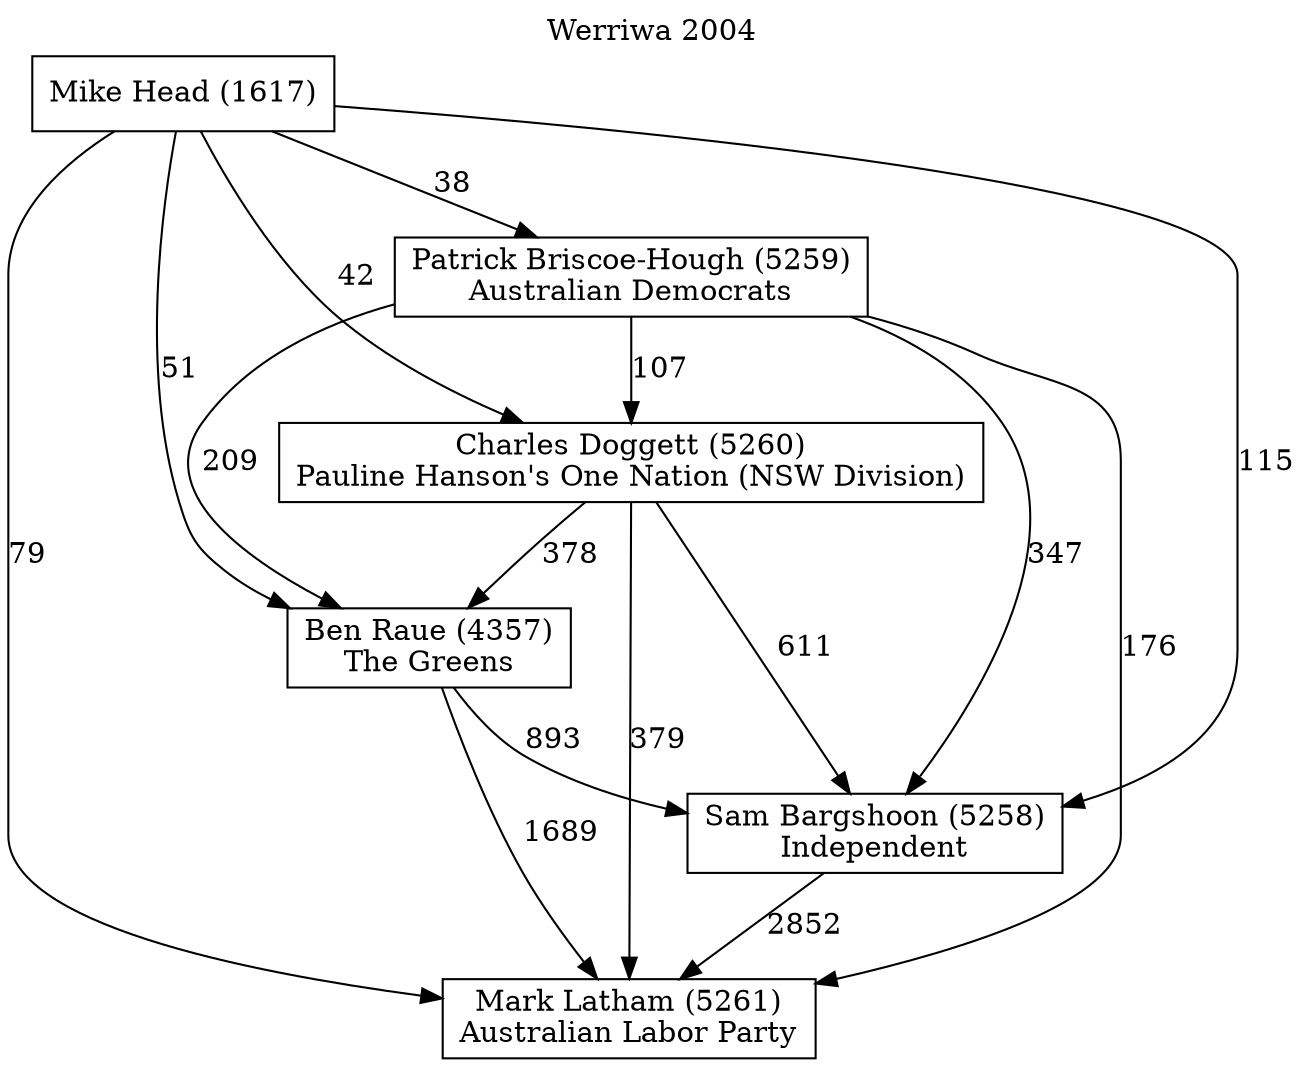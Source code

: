 // House preference flow
digraph "Mark Latham (5261)_Werriwa_2004" {
	graph [label="Werriwa 2004" labelloc=t mclimit=10]
	node [shape=box]
	"Mark Latham (5261)" [label="Mark Latham (5261)
Australian Labor Party"]
	"Sam Bargshoon (5258)" [label="Sam Bargshoon (5258)
Independent"]
	"Ben Raue (4357)" [label="Ben Raue (4357)
The Greens"]
	"Charles Doggett (5260)" [label="Charles Doggett (5260)
Pauline Hanson's One Nation (NSW Division)"]
	"Patrick Briscoe-Hough (5259)" [label="Patrick Briscoe-Hough (5259)
Australian Democrats"]
	"Mike Head (1617)" [label="Mike Head (1617)
"]
	"Sam Bargshoon (5258)" -> "Mark Latham (5261)" [label=2852]
	"Ben Raue (4357)" -> "Sam Bargshoon (5258)" [label=893]
	"Charles Doggett (5260)" -> "Ben Raue (4357)" [label=378]
	"Patrick Briscoe-Hough (5259)" -> "Charles Doggett (5260)" [label=107]
	"Mike Head (1617)" -> "Patrick Briscoe-Hough (5259)" [label=38]
	"Ben Raue (4357)" -> "Mark Latham (5261)" [label=1689]
	"Charles Doggett (5260)" -> "Mark Latham (5261)" [label=379]
	"Patrick Briscoe-Hough (5259)" -> "Mark Latham (5261)" [label=176]
	"Mike Head (1617)" -> "Mark Latham (5261)" [label=79]
	"Mike Head (1617)" -> "Charles Doggett (5260)" [label=42]
	"Patrick Briscoe-Hough (5259)" -> "Ben Raue (4357)" [label=209]
	"Mike Head (1617)" -> "Ben Raue (4357)" [label=51]
	"Charles Doggett (5260)" -> "Sam Bargshoon (5258)" [label=611]
	"Patrick Briscoe-Hough (5259)" -> "Sam Bargshoon (5258)" [label=347]
	"Mike Head (1617)" -> "Sam Bargshoon (5258)" [label=115]
}
